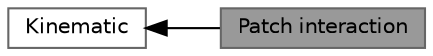 digraph "Patch interaction"
{
 // LATEX_PDF_SIZE
  bgcolor="transparent";
  edge [fontname=Helvetica,fontsize=10,labelfontname=Helvetica,labelfontsize=10];
  node [fontname=Helvetica,fontsize=10,shape=box,height=0.2,width=0.4];
  rankdir=LR;
  Node2 [id="Node000002",label="Kinematic",height=0.2,width=0.4,color="grey40", fillcolor="white", style="filled",URL="$group__grpLagrangianIntermediateKinematicSubModels.html",tooltip=" "];
  Node1 [id="Node000001",label="Patch interaction",height=0.2,width=0.4,color="gray40", fillcolor="grey60", style="filled", fontcolor="black",tooltip=" "];
  Node2->Node1 [shape=plaintext, dir="back", style="solid"];
}
